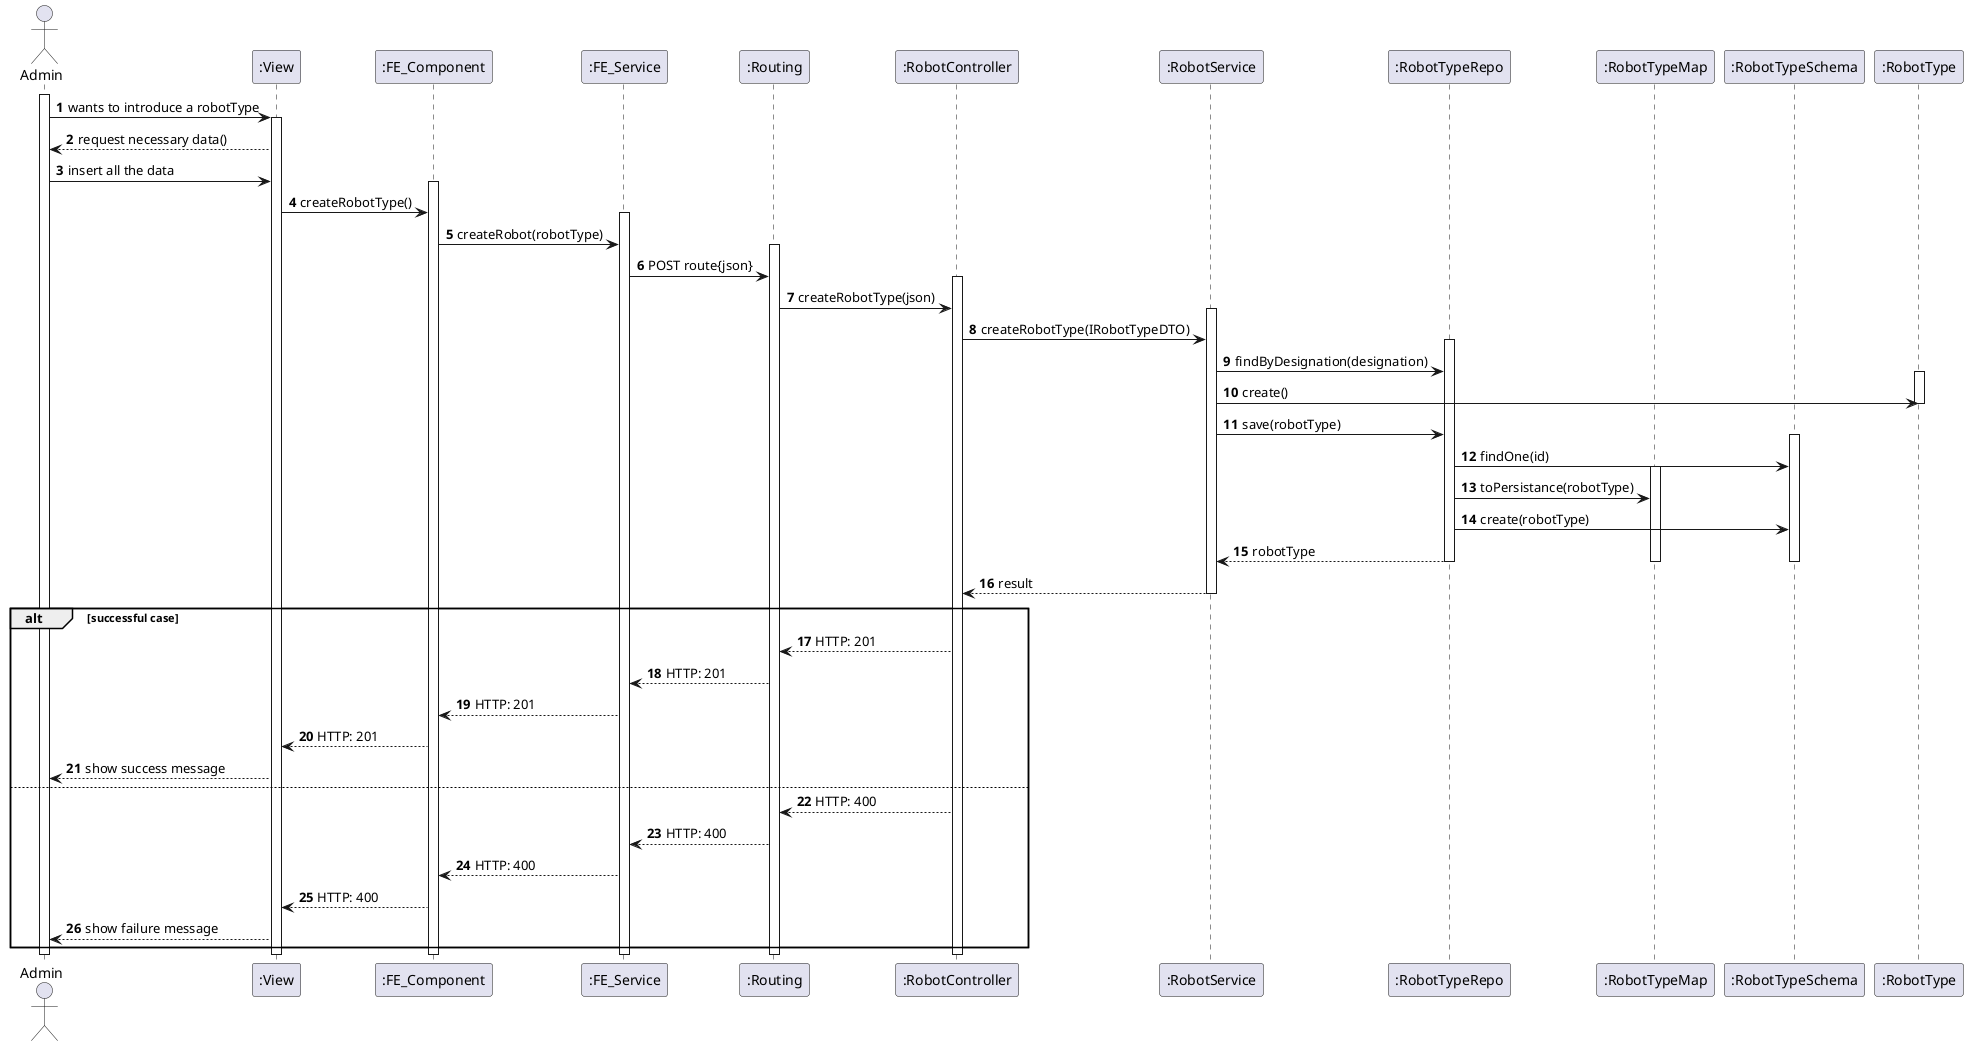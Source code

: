 @startuml
autonumber
'hide footbox
actor "Admin" as admin

participant ":View" as sys
participant ":FE_Component" as comp
participant ":FE_Service" as FEsrvc
participant ":Routing" as route
participant ":RobotController" as ctrl
participant ":RobotService" as srvc
participant ":RobotTypeRepo" as repo
participant ":RobotTypeMap" as rtMap
participant ":RobotTypeSchema" as rtSchema
participant ":RobotType" as rt

activate admin

admin -> sys: wants to introduce a robotType
activate sys
sys --> admin: request necessary data()
admin -> sys : insert all the data
activate comp
sys -> comp : createRobotType()
activate FEsrvc
comp -> FEsrvc : createRobot(robotType)
activate route
FEsrvc -> route: POST route{json}
activate ctrl
route -> ctrl: createRobotType(json)
activate srvc
ctrl -> srvc: createRobotType(IRobotTypeDTO)
activate repo
srvc -> repo: findByDesignation(designation)
activate rt
srvc -> rt: create()
deactivate rt
srvc -> repo: save(robotType)
activate rtSchema
repo -> rtSchema: findOne(id)
activate rtMap
repo -> rtMap: toPersistance(robotType)
repo -> rtSchema: create(robotType)
repo --> srvc: robotType
deactivate rtSchema
deactivate rtMap
deactivate repo
srvc --> ctrl: result
deactivate srvc

alt successful case
    ctrl --> route : HTTP: 201
    route --> FEsrvc: HTTP: 201
    FEsrvc --> comp: HTTP: 201
    comp --> sys: HTTP: 201
    sys --> admin: show success message
else
    ctrl --> route : HTTP: 400
    route --> FEsrvc: HTTP: 400
    FEsrvc --> comp: HTTP: 400
    comp --> sys: HTTP: 400
    sys --> admin: show failure message
end
deactivate ctrl
deactivate route
deactivate FEsrvc
deactivate comp
deactivate sys
deactivate admin
@enduml